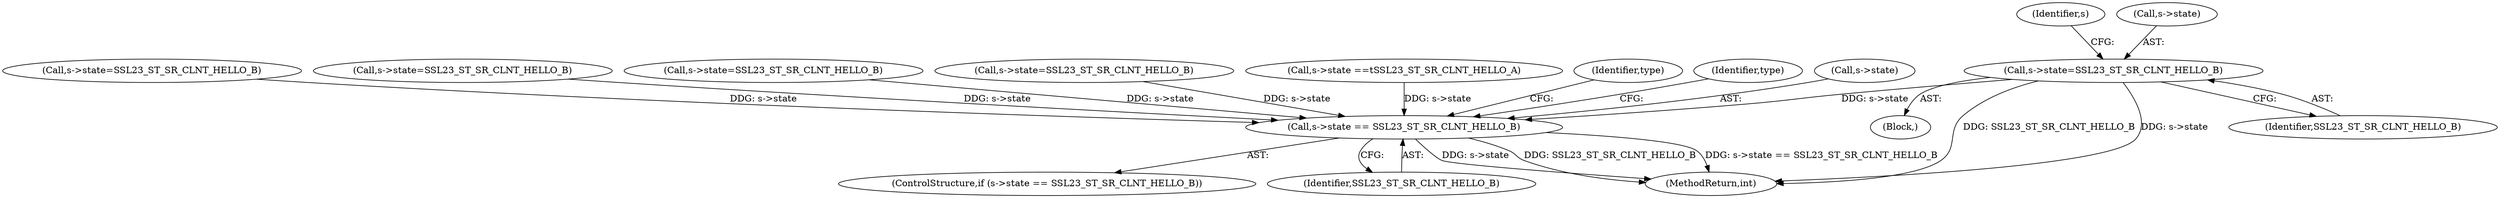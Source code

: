 digraph "0_openssl_392fa7a952e97d82eac6958c81ed1e256e6b8ca5@pointer" {
"1000361" [label="(Call,s->state=SSL23_ST_SR_CLNT_HELLO_B)"];
"1000737" [label="(Call,s->state == SSL23_ST_SR_CLNT_HELLO_B)"];
"1000691" [label="(Identifier,s)"];
"1000317" [label="(Call,s->state=SSL23_ST_SR_CLNT_HELLO_B)"];
"1000411" [label="(Call,s->state=SSL23_ST_SR_CLNT_HELLO_B)"];
"1000362" [label="(Call,s->state)"];
"1000355" [label="(Block,)"];
"1000736" [label="(ControlStructure,if (s->state == SSL23_ST_SR_CLNT_HELLO_B))"];
"1000380" [label="(Call,s->state=SSL23_ST_SR_CLNT_HELLO_B)"];
"1000741" [label="(Identifier,SSL23_ST_SR_CLNT_HELLO_B)"];
"1000361" [label="(Call,s->state=SSL23_ST_SR_CLNT_HELLO_B)"];
"1001275" [label="(MethodReturn,int)"];
"1000342" [label="(Call,s->state=SSL23_ST_SR_CLNT_HELLO_B)"];
"1000737" [label="(Call,s->state == SSL23_ST_SR_CLNT_HELLO_B)"];
"1000177" [label="(Call,s->state ==\tSSL23_ST_SR_CLNT_HELLO_A)"];
"1000365" [label="(Identifier,SSL23_ST_SR_CLNT_HELLO_B)"];
"1001080" [label="(Identifier,type)"];
"1000744" [label="(Identifier,type)"];
"1000738" [label="(Call,s->state)"];
"1000361" -> "1000355"  [label="AST: "];
"1000361" -> "1000365"  [label="CFG: "];
"1000362" -> "1000361"  [label="AST: "];
"1000365" -> "1000361"  [label="AST: "];
"1000691" -> "1000361"  [label="CFG: "];
"1000361" -> "1001275"  [label="DDG: SSL23_ST_SR_CLNT_HELLO_B"];
"1000361" -> "1001275"  [label="DDG: s->state"];
"1000361" -> "1000737"  [label="DDG: s->state"];
"1000737" -> "1000736"  [label="AST: "];
"1000737" -> "1000741"  [label="CFG: "];
"1000738" -> "1000737"  [label="AST: "];
"1000741" -> "1000737"  [label="AST: "];
"1000744" -> "1000737"  [label="CFG: "];
"1001080" -> "1000737"  [label="CFG: "];
"1000737" -> "1001275"  [label="DDG: s->state"];
"1000737" -> "1001275"  [label="DDG: SSL23_ST_SR_CLNT_HELLO_B"];
"1000737" -> "1001275"  [label="DDG: s->state == SSL23_ST_SR_CLNT_HELLO_B"];
"1000177" -> "1000737"  [label="DDG: s->state"];
"1000411" -> "1000737"  [label="DDG: s->state"];
"1000380" -> "1000737"  [label="DDG: s->state"];
"1000342" -> "1000737"  [label="DDG: s->state"];
"1000317" -> "1000737"  [label="DDG: s->state"];
}
